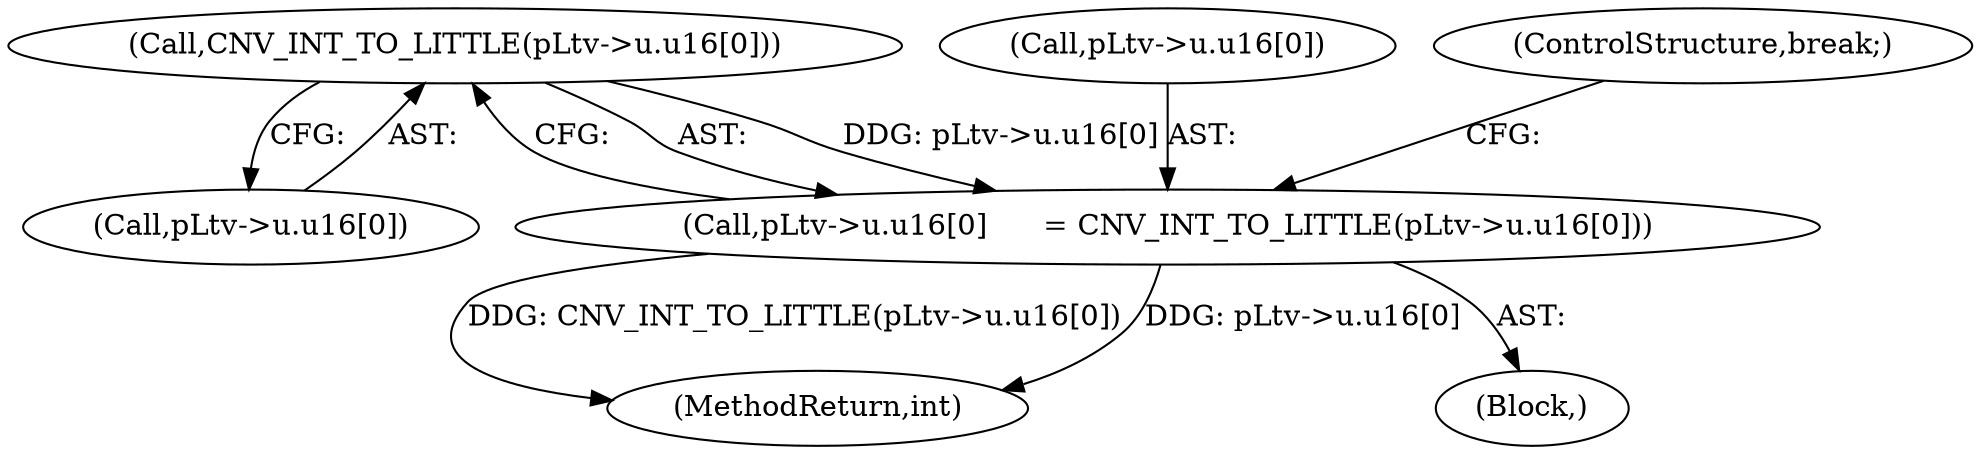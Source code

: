 digraph "0_linux_b5e2f339865fb443107e5b10603e53bbc92dc054_0@array" {
"1001474" [label="(Call,CNV_INT_TO_LITTLE(pLtv->u.u16[0]))"];
"1001466" [label="(Call,pLtv->u.u16[0]      = CNV_INT_TO_LITTLE(pLtv->u.u16[0]))"];
"1002520" [label="(MethodReturn,int)"];
"1001467" [label="(Call,pLtv->u.u16[0])"];
"1001466" [label="(Call,pLtv->u.u16[0]      = CNV_INT_TO_LITTLE(pLtv->u.u16[0]))"];
"1001474" [label="(Call,CNV_INT_TO_LITTLE(pLtv->u.u16[0]))"];
"1000412" [label="(Block,)"];
"1001482" [label="(ControlStructure,break;)"];
"1001475" [label="(Call,pLtv->u.u16[0])"];
"1001474" -> "1001466"  [label="AST: "];
"1001474" -> "1001475"  [label="CFG: "];
"1001475" -> "1001474"  [label="AST: "];
"1001466" -> "1001474"  [label="CFG: "];
"1001474" -> "1001466"  [label="DDG: pLtv->u.u16[0]"];
"1001466" -> "1000412"  [label="AST: "];
"1001467" -> "1001466"  [label="AST: "];
"1001482" -> "1001466"  [label="CFG: "];
"1001466" -> "1002520"  [label="DDG: CNV_INT_TO_LITTLE(pLtv->u.u16[0])"];
"1001466" -> "1002520"  [label="DDG: pLtv->u.u16[0]"];
}
